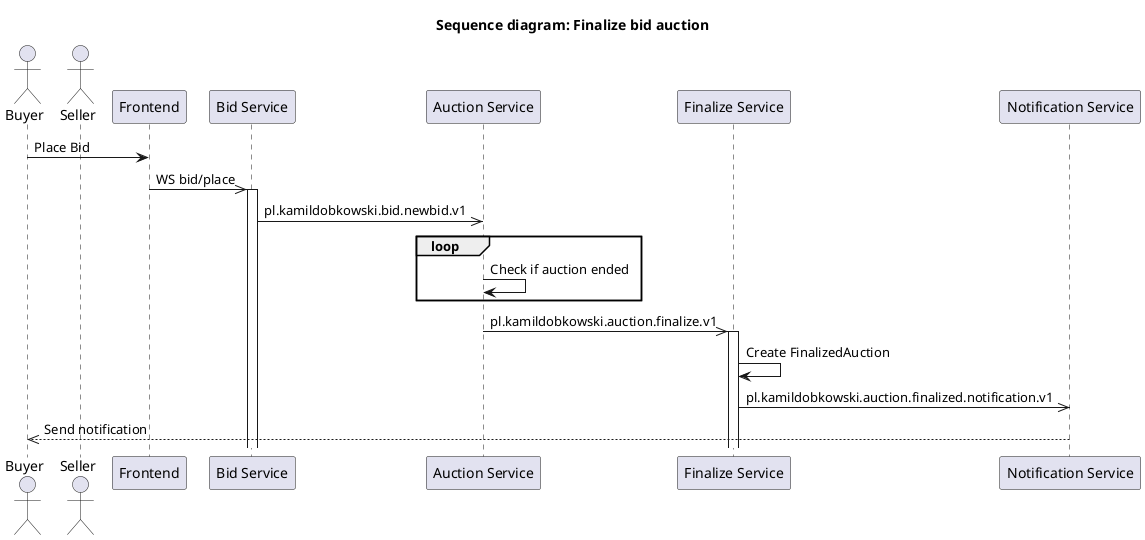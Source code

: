 @startuml
title Sequence diagram: Finalize bid auction
Actor Buyer
Actor Seller
Participant "Frontend" as Frontend
Participant "Bid Service" as BidService
Participant "Auction Service" as AuctionService
Participant "Finalize Service" as FinalizeService
Participant "Notification Service" as NotificationService

Buyer -> Frontend : Place Bid
Frontend ->> BidService : WS bid/place
activate BidService
BidService ->> AuctionService : pl.kamildobkowski.bid.newbid.v1
loop
    AuctionService -> AuctionService : Check if auction ended
end
AuctionService ->> FinalizeService : pl.kamildobkowski.auction.finalize.v1
activate FinalizeService
FinalizeService -> FinalizeService : Create FinalizedAuction
FinalizeService ->> NotificationService : pl.kamildobkowski.auction.finalized.notification.v1
NotificationService -->> Buyer : Send notification

@enduml